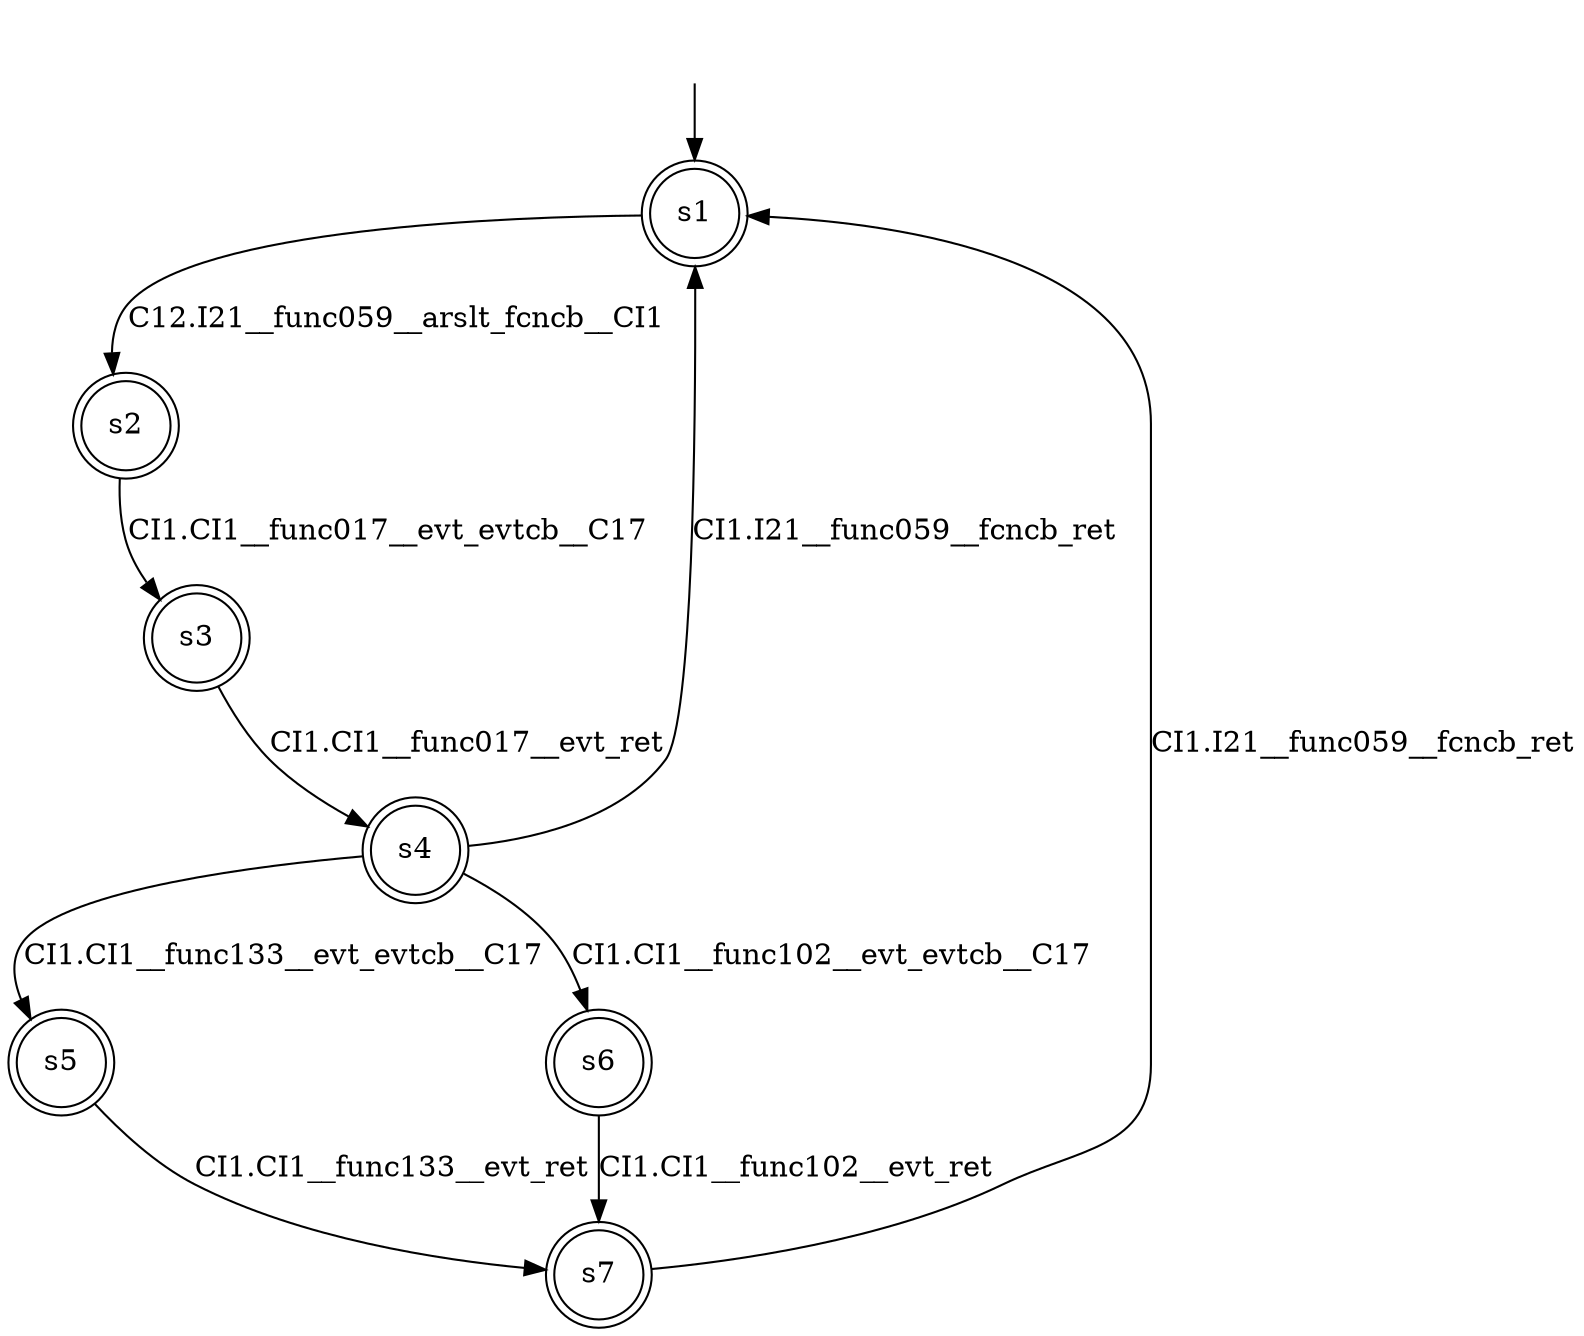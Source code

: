 digraph automaton {
	1 [label=<s1> shape="doublecircle"];
	2 [label=<s2> shape="doublecircle"];
	3 [label=<s3> shape="doublecircle"];
	4 [label=<s4> shape="doublecircle"];
	5 [label=<s5> shape="doublecircle"];
	6 [label=<s6> shape="doublecircle"];
	7 [label=<s7> shape="doublecircle"];
	__init1 [label=<> shape="none"];
	__init1 -> 1;
	1 -> 2 [label=<C12.I21__func059__arslt_fcncb__CI1> id="1-0-2"];
	2 -> 3 [label=<CI1.CI1__func017__evt_evtcb__C17> id="2-0-3"];
	3 -> 4 [label=<CI1.CI1__func017__evt_ret> id="3-0-4"];
	4 -> 5 [label=<CI1.CI1__func133__evt_evtcb__C17> id="4-0-5"];
	4 -> 1 [label=<CI1.I21__func059__fcncb_ret> id="4-1-1"];
	4 -> 6 [label=<CI1.CI1__func102__evt_evtcb__C17> id="4-2-6"];
	5 -> 7 [label=<CI1.CI1__func133__evt_ret> id="5-0-7"];
	6 -> 7 [label=<CI1.CI1__func102__evt_ret> id="6-0-7"];
	7 -> 1 [label=<CI1.I21__func059__fcncb_ret> id="7-0-1"];
}
